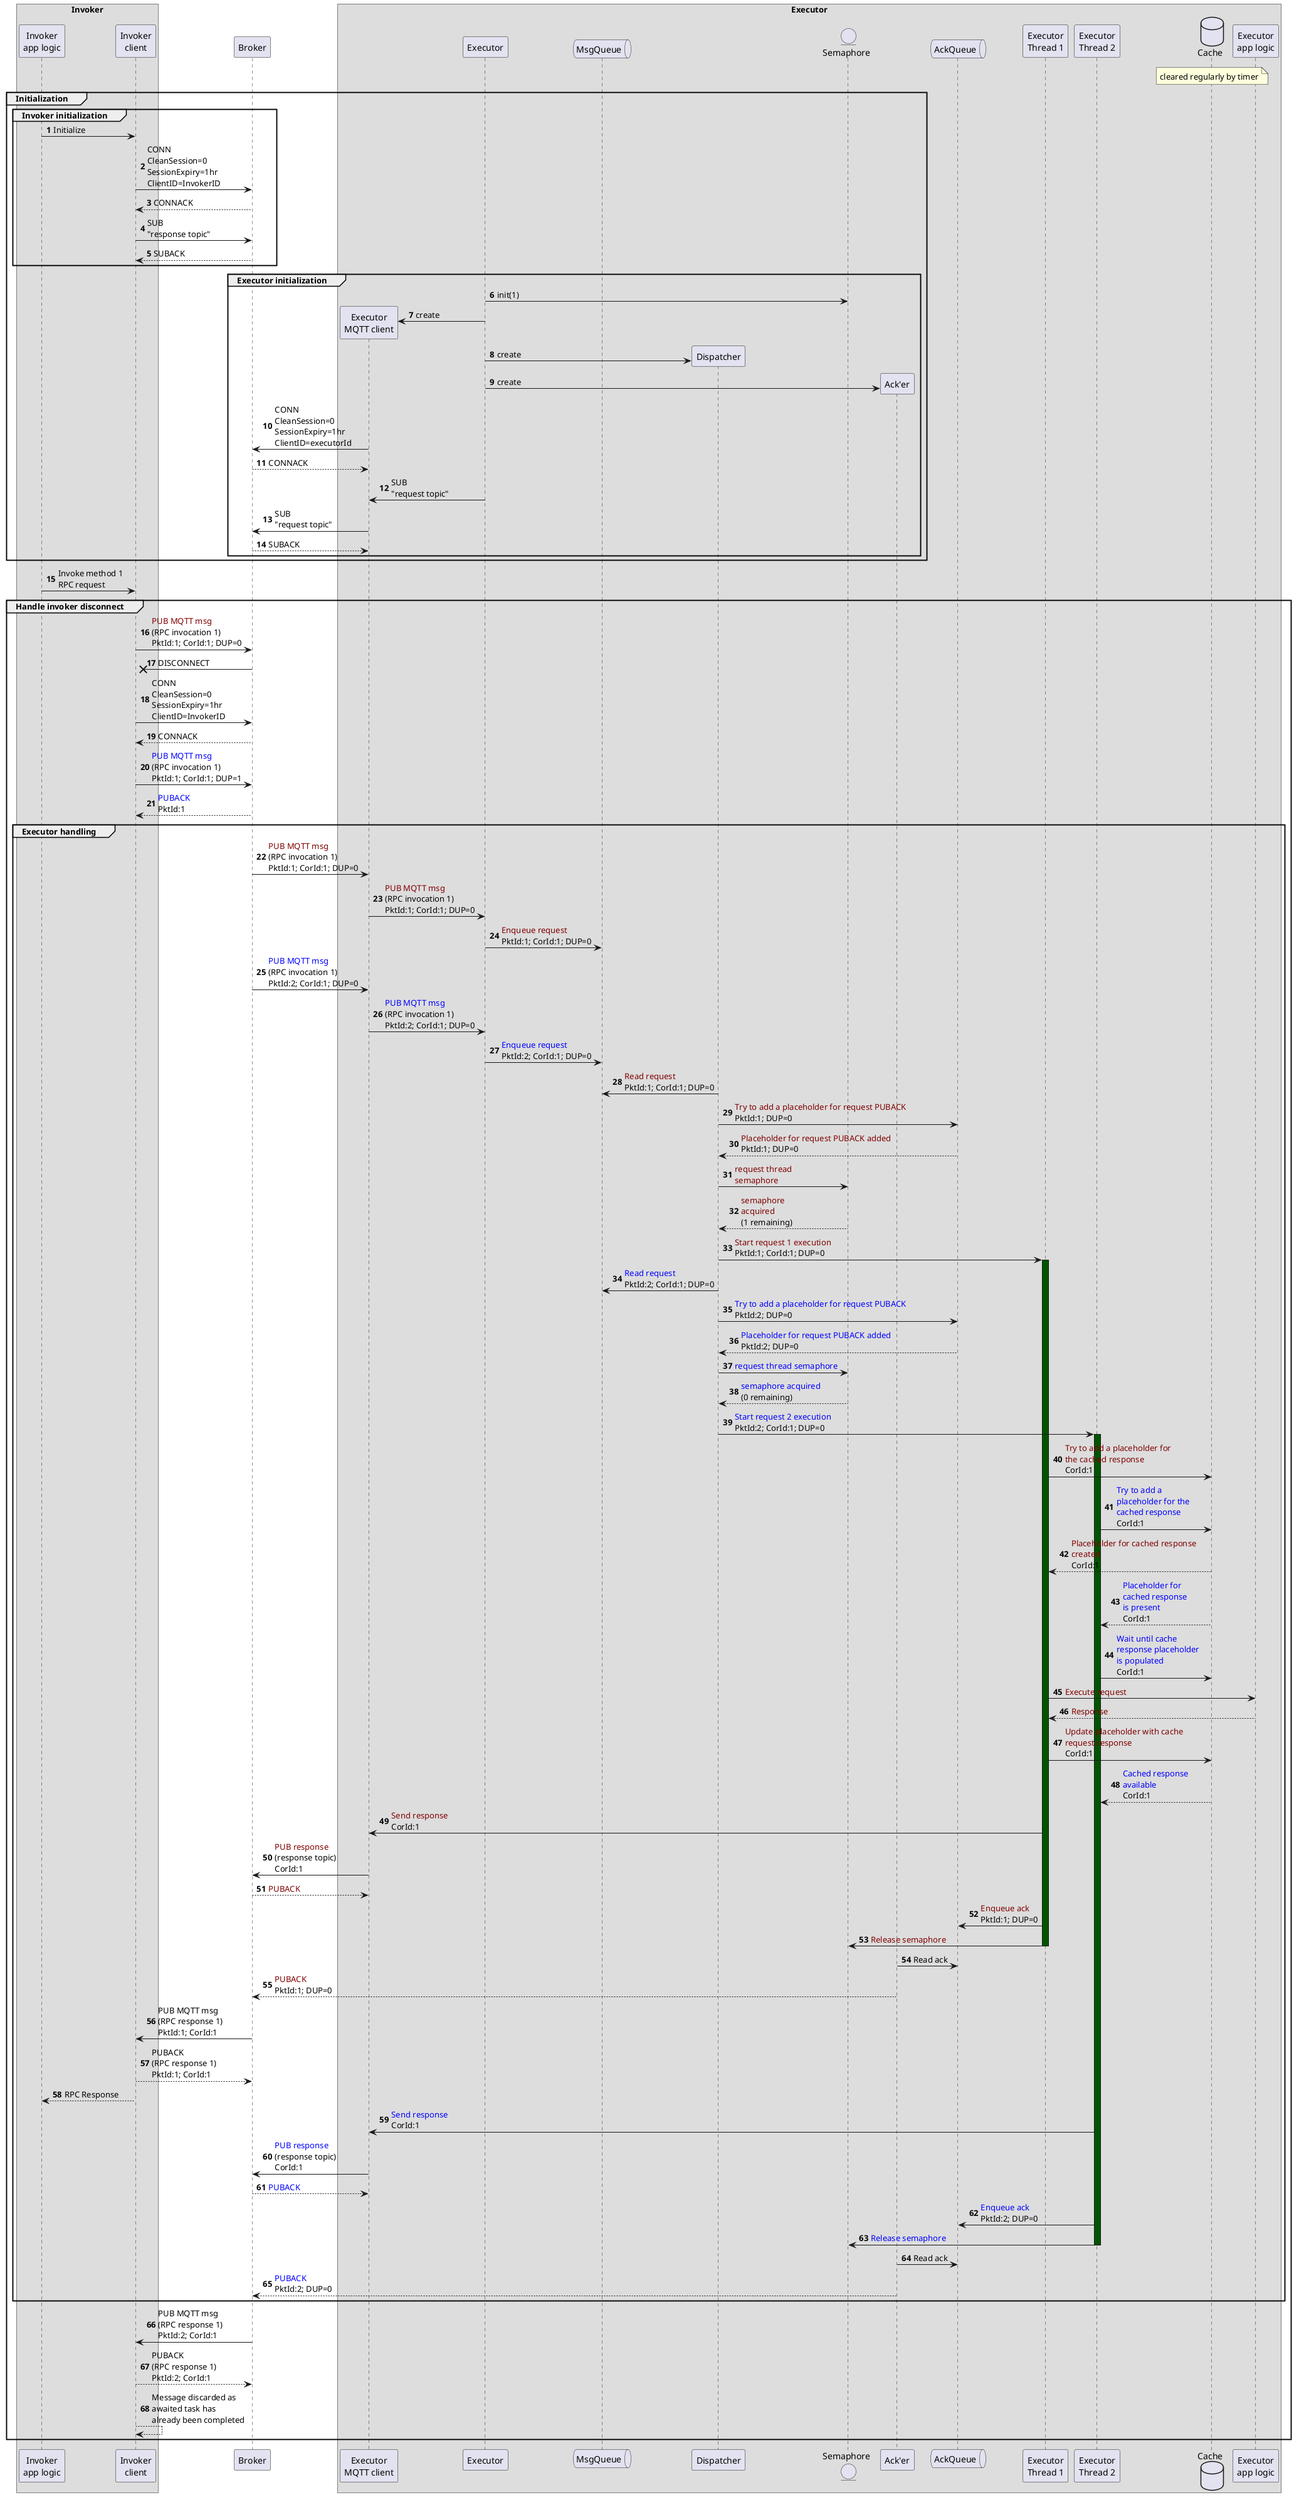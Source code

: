 @startuml
box Invoker
participant "Invoker\napp logic" as ial
participant "Invoker\nclient" as i
end box

participant "Broker" as b

box Executor
participant "Executor\nMQTT client" as emc
participant "Executor" as e
queue "MsgQueue" as q
participant "Dispatcher" as d
entity "Semaphore" as sem
participant "Ack'er" as acker
queue "AckQueue" as ack
participant "Executor\nThread 1" as t1
participant "Executor\nThread 2" as t2

database "Cache" as c
note over c: cleared regularly by timer
participant "Executor\napp logic" as al
end box
autonumber 

group Initialization
group Invoker initialization
ial -> i : Initialize
i -> b : CONN\nCleanSession=0\nSessionExpiry=1hr\nClientID=InvokerID
b --> i : CONNACK
i -> b : SUB \n"response topic"
b --> i : SUBACK
end
group Executor initialization
e -> sem : init(1)
create emc
e -> emc : create
create d
e -> d : create
create acker
e -> acker : create
emc -> b : CONN\nCleanSession=0\nSessionExpiry=1hr\nClientID=executorId
b --> emc : CONNACK
e -> emc : SUB \n"request topic"
emc -> b : SUB \n"request topic"
b --> emc : SUBACK
end
end

ial -> i :  Invoke method 1 \nRPC request
group Handle invoker disconnect
i -> b : <font color=maroon>PUB MQTT msg\n(RPC invocation 1)\nPktId:1; CorId:1; DUP=0
b -x i : DISCONNECT

i -> b : CONN\nCleanSession=0\nSessionExpiry=1hr\nClientID=InvokerID
b --> i : CONNACK

i -> b : <font color=blue>PUB MQTT msg\n(RPC invocation 1)\nPktId:1; CorId:1; DUP=1
b --> i : <font color=blue>PUBACK\nPktId:1


group Executor handling
b -> emc : <font color=maroon>PUB MQTT msg\n(RPC invocation 1)\nPktId:1; CorId:1; DUP=0
emc -> e : <font color=maroon>PUB MQTT msg\n(RPC invocation 1)\nPktId:1; CorId:1; DUP=0 
e -> q : <font color=maroon>Enqueue request \nPktId:1; CorId:1; DUP=0

b -> emc : <font color=blue>PUB MQTT msg\n(RPC invocation 1)\nPktId:2; CorId:1; DUP=0
emc -> e : <font color=blue>PUB MQTT msg\n(RPC invocation 1)\nPktId:2; CorId:1; DUP=0
e -> q : <font color=blue>Enqueue request \nPktId:2; CorId:1; DUP=0


d -> q : <font color=maroon>Read request \nPktId:1; CorId:1; DUP=0
d -> ack : <font color=maroon>Try to add a placeholder for request PUBACK \nPktId:1; DUP=0
ack --> d : <font color=maroon>Placeholder for request PUBACK added \nPktId:1; DUP=0
d -> sem : <font color=maroon>request thread \n<font color=maroon>semaphore
sem --> d : <font color=maroon>semaphore \n<font color=maroon>acquired\n(1 remaining)
d -> t1 ++ #005500 : <font color=maroon>Start request 1 execution \nPktId:1; CorId:1; DUP=0

d -> q : <font color=blue>Read request \nPktId:2; CorId:1; DUP=0
d -> ack : <font color=blue>Try to add a placeholder for request PUBACK \nPktId:2; DUP=0
ack --> d : <font color=blue>Placeholder for request PUBACK added \nPktId:2; DUP=0
d -> sem : <font color=blue>request thread semaphore
sem --> d : <font color=blue>semaphore acquired\n(0 remaining)
d -> t2 ++ #005500 : <font color=blue>Start request 2 execution \nPktId:2; CorId:1; DUP=0

t1 -> c : <font color=maroon>Try to add a placeholder for \n<font color=maroon>the cached response \nCorId:1
t2 -> c : <font color=blue>Try to add a \n<font color=blue>placeholder for the \n<font color=blue>cached response \nCorId:1

c --> t1 : <font color=maroon>Placeholder for cached response \n<font color=maroon>created \nCorId:1
c --> t2 : <font color=blue>Placeholder for \n<font color=blue>cached response \n<font color=blue>is present \nCorId:1
t2 -> c : <font color=blue>Wait until cache \n<font color=blue>response placeholder \n<font color=blue>is populated \nCorId:1

t1 -> al : <font color=maroon>Execute request
al --> t1 : <font color=maroon>Response
t1 -> c : <font color=maroon>Update placeholder with cache \n<font color=maroon>request:response \nCorId:1
c --> t2 : <font color=blue>Cached response \n<font color=blue>available \nCorId:1

t1 -> emc : <font color=maroon>Send response \nCorId:1
emc -> b : <font color=maroon>PUB response \n(response topic) \nCorId:1
b --> emc : <font color=maroon>PUBACK
t1 -> ack : <font color=maroon>Enqueue ack \nPktId:1; DUP=0
t1 -> sem -- : <font color=maroon>Release semaphore

acker -> ack : Read ack
acker --> b : <font color=maroon>PUBACK \nPktId:1; DUP=0

b -> i: PUB MQTT msg\n(RPC response 1)\nPktId:1; CorId:1
i --> b : PUBACK \n(RPC response 1)\nPktId:1; CorId:1
i --> ial : RPC Response

t2 -> emc : <font color=blue>Send response \nCorId:1
emc -> b : <font color=blue>PUB response\n(response topic) \nCorId:1
b --> emc : <font color=blue>PUBACK
t2 -> ack : <font color=blue>Enqueue ack \nPktId:2; DUP=0
t2 -> sem -- : <font color=blue>Release semaphore

acker -> ack : Read ack
acker --> b : <font color=blue>PUBACK \nPktId:2; DUP=0
end

b -> i: PUB MQTT msg\n(RPC response 1)\nPktId:2; CorId:1
i --> b : PUBACK \n(RPC response 1)\nPktId:2; CorId:1
i --> i : Message discarded as \nawaited task has \nalready been completed
end

@enduml